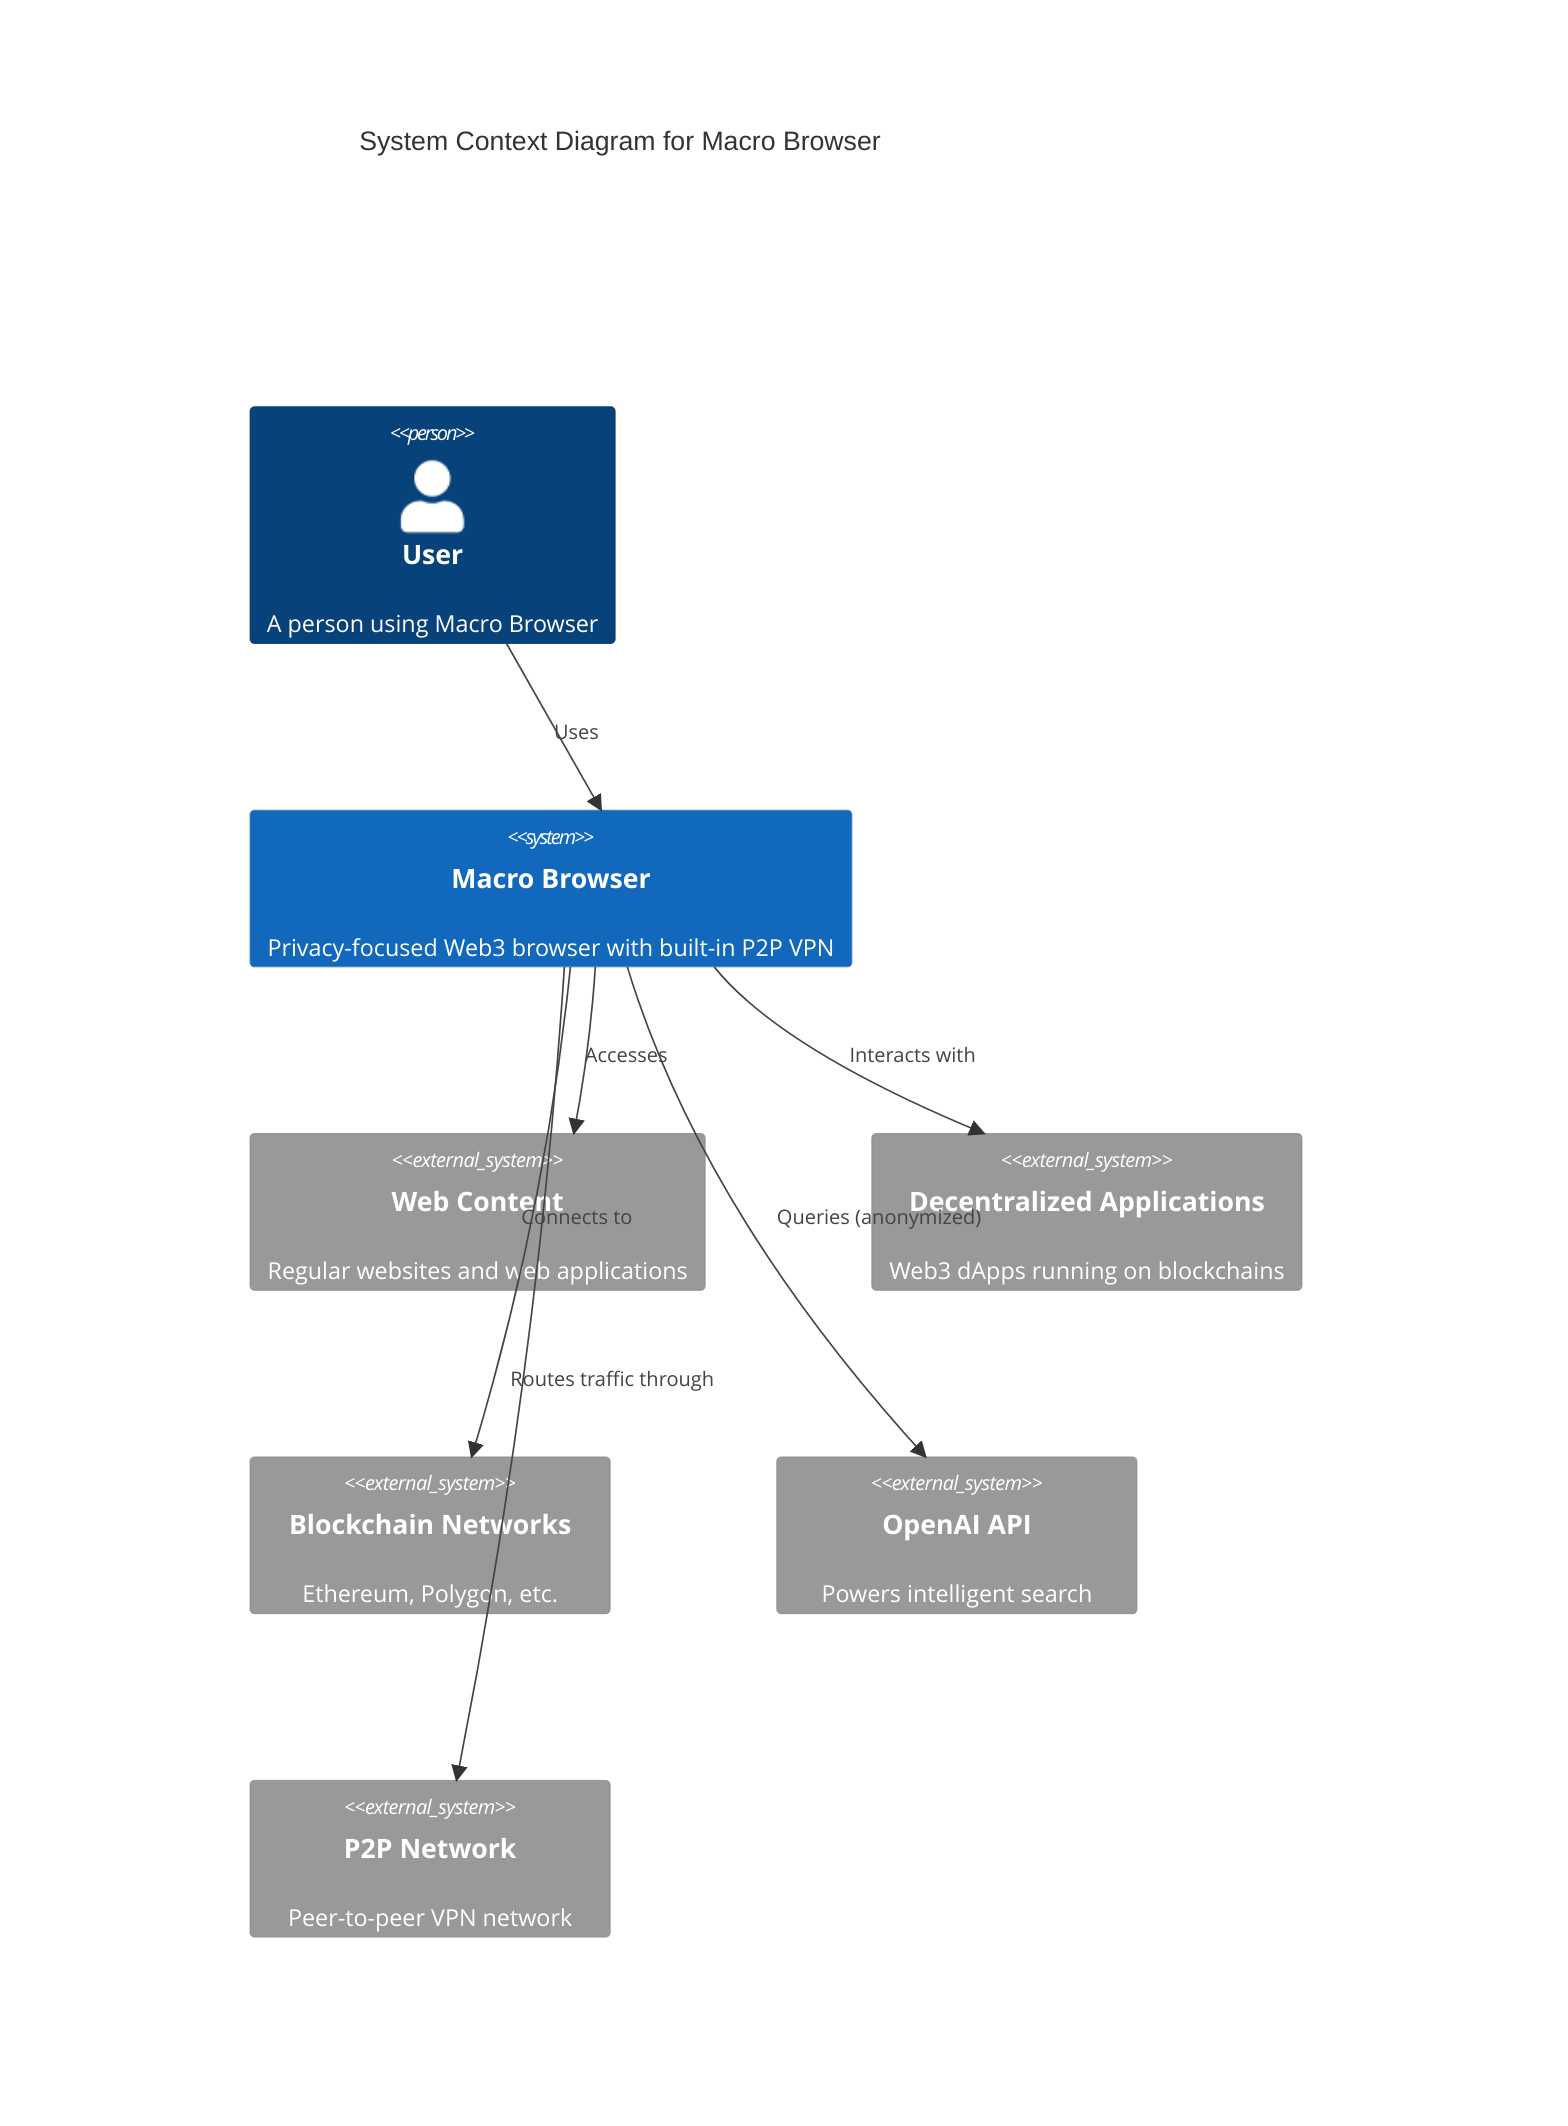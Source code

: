 C4Context
    title System Context Diagram for Macro Browser
    
    Person(user, "User", "A person using Macro Browser")
    
    System(macroBrowser, "Macro Browser", "Privacy-focused Web3 browser with built-in P2P VPN")
    
    System_Ext(webSites, "Web Content", "Regular websites and web applications")
    System_Ext(dapps, "Decentralized Applications", "Web3 dApps running on blockchains")
    System_Ext(blockchains, "Blockchain Networks", "Ethereum, Polygon, etc.")
    System_Ext(openai, "OpenAI API", "Powers intelligent search")
    System_Ext(p2pNetwork, "P2P Network", "Peer-to-peer VPN network")
    
    Rel(user, macroBrowser, "Uses")
    Rel(macroBrowser, webSites, "Accesses")
    Rel(macroBrowser, dapps, "Interacts with")
    Rel(macroBrowser, blockchains, "Connects to")
    Rel(macroBrowser, openai, "Queries (anonymized)")
    Rel(macroBrowser, p2pNetwork, "Routes traffic through")
